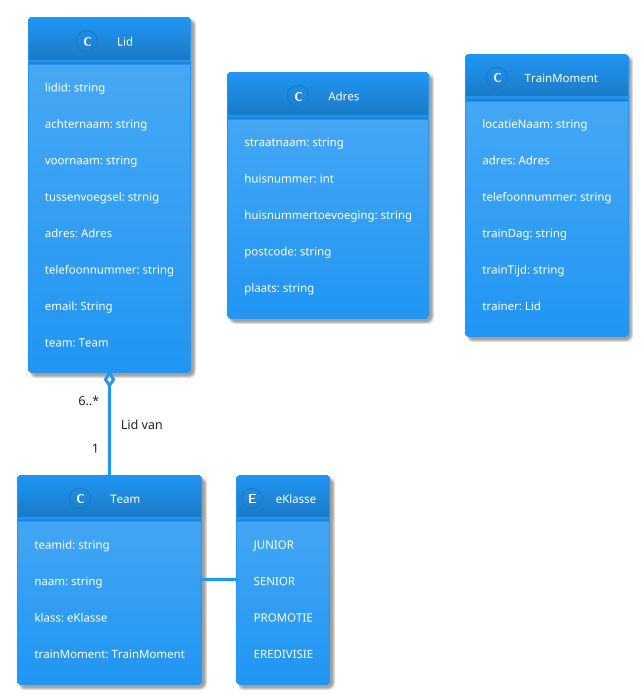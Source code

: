 @startuml
'https://plantuml.com/class-diagram
!theme materia
class Lid {
    lidid: string
    achternaam: string
    voornaam: string
    tussenvoegsel: strnig
    adres: Adres
    telefoonnummer: string
    email: String
    team: Team
}

class Team {
    teamid: string
    naam: string
    klass: eKlasse
    trainMoment: TrainMoment
}

class Adres {
    straatnaam: string
    huisnummer: int
    huisnummertoevoeging: string
    postcode: string
    plaats: string
}

class TrainMoment {
    locatieNaam: string
    adres: Adres
    telefoonnummer: string
    trainDag: string
    trainTijd: string
    trainer: Lid
}

enum eKlasse {
    JUNIOR
      SENIOR
      PROMOTIE
      EREDIVISIE
}

Team - eKlasse
Lid "6..*" o-- "1" Team : Lid van



'abstract class AbstractList
'abstract AbstractCollection
'interface List
'interface Collection
'
'List <|-- AbstractList
'Collection <|-- AbstractCollection
'
'Collection <|- List
'AbstractCollection <|- AbstractList
'AbstractList <|-- ArrayList
'
'class ArrayList {
'Object[] elementData
'size()
'}
'
'enum TimeUnit {
'DAYS
'HOURS
'MINUTES
'}

@enduml
